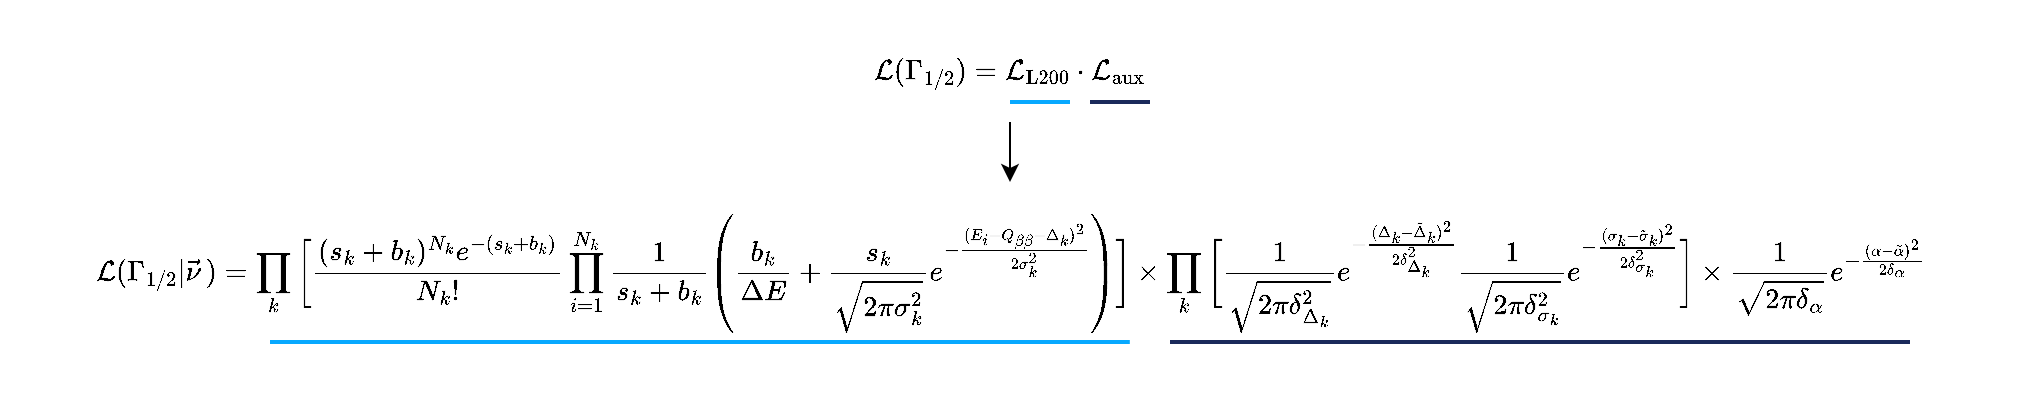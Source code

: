 <mxfile version="26.0.10" pages="2">
  <diagram name="Page-1" id="N17phzSXL9w7y8zX3gDE">
    <mxGraphModel dx="2214" dy="766" grid="1" gridSize="10" guides="1" tooltips="1" connect="1" arrows="1" fold="1" page="1" pageScale="1" pageWidth="850" pageHeight="1100" math="1" shadow="0">
      <root>
        <mxCell id="0" />
        <mxCell id="1" parent="0" />
        <mxCell id="dGh9uOD7rtoKU6u2wli6-2" value="$$\mathcal{L}(\Gamma_{1/2}) = \mathcal{L}_{\textrm{L200}} \cdot \mathcal{L}_{\textrm{aux}}$$" style="text;whiteSpace=wrap;align=center;verticalAlign=middle;" parent="1" vertex="1">
          <mxGeometry x="-80" y="40" width="160" height="50" as="geometry" />
        </mxCell>
        <mxCell id="dGh9uOD7rtoKU6u2wli6-6" value="" style="endArrow=none;html=1;rounded=0;fontColor=#07A9FF;strokeColor=#07A9FF;strokeWidth=2;" parent="1" edge="1">
          <mxGeometry width="50" height="50" relative="1" as="geometry">
            <mxPoint y="80" as="sourcePoint" />
            <mxPoint x="30" y="80" as="targetPoint" />
          </mxGeometry>
        </mxCell>
        <mxCell id="dGh9uOD7rtoKU6u2wli6-7" value="" style="endArrow=none;html=1;rounded=0;fontColor=#07A9FF;strokeColor=#1A2A5B;strokeWidth=2;" parent="1" edge="1">
          <mxGeometry width="50" height="50" relative="1" as="geometry">
            <mxPoint x="40" y="80" as="sourcePoint" />
            <mxPoint x="70" y="80" as="targetPoint" />
          </mxGeometry>
        </mxCell>
        <mxCell id="dGh9uOD7rtoKU6u2wli6-10" value="" style="endArrow=classic;html=1;rounded=0;exitX=0.5;exitY=1;exitDx=0;exitDy=0;entryX=0.5;entryY=0;entryDx=0;entryDy=0;" parent="1" source="dGh9uOD7rtoKU6u2wli6-2" target="dGh9uOD7rtoKU6u2wli6-1" edge="1">
          <mxGeometry width="50" height="50" relative="1" as="geometry">
            <mxPoint y="100" as="sourcePoint" />
            <mxPoint x="110" y="100" as="targetPoint" />
          </mxGeometry>
        </mxCell>
        <mxCell id="dGh9uOD7rtoKU6u2wli6-12" value="" style="group" parent="1" vertex="1" connectable="0">
          <mxGeometry x="-505" y="120" width="1010" height="90" as="geometry" />
        </mxCell>
        <mxCell id="dGh9uOD7rtoKU6u2wli6-1" value="$$\mathcal{L}(\Gamma_{1/2} | \vec{\nu}\,) = \prod_k \bigg[ \frac{(s_k + b_k)^{N_k} e^{-(s_k + b_k)}}{N_k!} \prod_{i=1}^{N_k} \frac{1}{s_k + b_k} \left( \frac{b_k}{\Delta E} + \frac{s_k}{\sqrt{2 \pi \sigma_k^2}} e^{-\frac{(E_i - Q_{\beta\beta} - \Delta_k)^2}{2 \sigma_k^2}} \right) \bigg] &#xa;&#xa;\times \prod_k \bigg[ \frac{1}{\sqrt{2 \pi \delta_{\Delta_k}^2}} e^{-\frac{(\Delta_k - \tilde{\Delta}_k)^2}{2 \delta_{\Delta_k}^2}}   &#xa; \frac{1}{\sqrt{2 \pi \delta_{\sigma_k}^2}} e^{-\frac{(\sigma_k - &#xa;\tilde{\sigma}_k)^2}{2 \delta_{\sigma_k}^2}} \bigg] \times \frac{1}{\sqrt{2 &#xa;\pi \delta_{\alpha} }} e^{-\frac{(\alpha - \tilde{\alpha})^2}{2 &#xa;\delta_{\alpha}}}&#xa;   $$" style="text;whiteSpace=wrap;align=center;verticalAlign=middle;" parent="dGh9uOD7rtoKU6u2wli6-12" vertex="1">
          <mxGeometry width="1010" height="90" as="geometry" />
        </mxCell>
        <mxCell id="dGh9uOD7rtoKU6u2wli6-4" value="" style="endArrow=none;html=1;rounded=0;entryX=0.607;entryY=0.786;entryDx=0;entryDy=0;entryPerimeter=0;fontColor=#07A9FF;strokeColor=#07A9FF;strokeWidth=2;" parent="dGh9uOD7rtoKU6u2wli6-12" edge="1">
          <mxGeometry width="50" height="50" relative="1" as="geometry">
            <mxPoint x="135" y="80" as="sourcePoint" />
            <mxPoint x="564.92" y="80.04" as="targetPoint" />
          </mxGeometry>
        </mxCell>
        <mxCell id="dGh9uOD7rtoKU6u2wli6-8" value="" style="endArrow=none;html=1;rounded=0;fontColor=#07A9FF;strokeColor=#1A2A5B;strokeWidth=2;" parent="dGh9uOD7rtoKU6u2wli6-12" edge="1">
          <mxGeometry width="50" height="50" relative="1" as="geometry">
            <mxPoint x="585" y="80" as="sourcePoint" />
            <mxPoint x="955" y="80" as="targetPoint" />
          </mxGeometry>
        </mxCell>
      </root>
    </mxGraphModel>
  </diagram>
  <diagram id="8zzVZDwSDZGgTKh15WBY" name="Page-2">
    <mxGraphModel dx="2036" dy="666" grid="1" gridSize="10" guides="1" tooltips="1" connect="1" arrows="1" fold="1" page="1" pageScale="1" pageWidth="850" pageHeight="1100" math="1" shadow="0">
      <root>
        <mxCell id="0" />
        <mxCell id="1" parent="0" />
        <mxCell id="LvJkU9q-zEDQBaRfy26J-15" value="" style="rounded=0;whiteSpace=wrap;html=1;fillColor=none;dashed=1;dashPattern=8 8;strokeColor=#07A9FF;" vertex="1" parent="1">
          <mxGeometry x="-140" y="40" width="800" height="340" as="geometry" />
        </mxCell>
        <mxCell id="vn_P0LbeZkL3piJtxGpa-1" value="" style="rounded=0;whiteSpace=wrap;html=1;fillColor=none;dashed=1;dashPattern=8 8;strokeColor=#07A9FF;" vertex="1" parent="1">
          <mxGeometry x="60" y="80" width="580" height="180" as="geometry" />
        </mxCell>
        <mxCell id="vn_P0LbeZkL3piJtxGpa-2" style="edgeStyle=orthogonalEdgeStyle;rounded=0;orthogonalLoop=1;jettySize=auto;html=1;exitX=1;exitY=0.5;exitDx=0;exitDy=0;entryX=0;entryY=0.5;entryDx=0;entryDy=0;" edge="1" parent="1" source="vn_P0LbeZkL3piJtxGpa-4" target="vn_P0LbeZkL3piJtxGpa-6">
          <mxGeometry relative="1" as="geometry" />
        </mxCell>
        <mxCell id="vn_P0LbeZkL3piJtxGpa-3" style="edgeStyle=orthogonalEdgeStyle;rounded=0;orthogonalLoop=1;jettySize=auto;html=1;exitX=1;exitY=0.5;exitDx=0;exitDy=0;entryX=0;entryY=0.5;entryDx=0;entryDy=0;" edge="1" parent="1" source="vn_P0LbeZkL3piJtxGpa-4" target="vn_P0LbeZkL3piJtxGpa-9">
          <mxGeometry relative="1" as="geometry" />
        </mxCell>
        <mxCell id="vn_P0LbeZkL3piJtxGpa-4" value="&lt;div&gt;truth&lt;b&gt;&lt;br&gt;&lt;/b&gt;&lt;/div&gt;&lt;div&gt;\(\Gamma_t,&amp;nbsp; \vec{\nu}_t\)&lt;br&gt;&lt;/div&gt;" style="rounded=1;whiteSpace=wrap;html=1;fillColor=default;" vertex="1" parent="1">
          <mxGeometry x="-600" y="142.5" width="120" height="60" as="geometry" />
        </mxCell>
        <mxCell id="LvJkU9q-zEDQBaRfy26J-6" style="edgeStyle=orthogonalEdgeStyle;rounded=0;orthogonalLoop=1;jettySize=auto;html=1;exitX=1;exitY=0.5;exitDx=0;exitDy=0;entryX=0;entryY=0.75;entryDx=0;entryDy=0;" edge="1" parent="1" source="vn_P0LbeZkL3piJtxGpa-6" target="vn_P0LbeZkL3piJtxGpa-20">
          <mxGeometry relative="1" as="geometry">
            <mxPoint x="-290" y="210.333" as="targetPoint" />
          </mxGeometry>
        </mxCell>
        <mxCell id="vn_P0LbeZkL3piJtxGpa-6" value="&lt;div&gt;L200 data&lt;/div&gt;&lt;div&gt;\(\textrm{data} | \Gamma_t\)&lt;/div&gt;" style="rounded=1;whiteSpace=wrap;html=1;" vertex="1" parent="1">
          <mxGeometry x="-440" y="180" width="120" height="60" as="geometry" />
        </mxCell>
        <mxCell id="LvJkU9q-zEDQBaRfy26J-5" style="edgeStyle=orthogonalEdgeStyle;rounded=0;orthogonalLoop=1;jettySize=auto;html=1;exitX=1;exitY=0.75;exitDx=0;exitDy=0;entryX=0;entryY=0.25;entryDx=0;entryDy=0;" edge="1" parent="1" source="vn_P0LbeZkL3piJtxGpa-9" target="vn_P0LbeZkL3piJtxGpa-20">
          <mxGeometry relative="1" as="geometry" />
        </mxCell>
        <mxCell id="LvJkU9q-zEDQBaRfy26J-8" style="edgeStyle=orthogonalEdgeStyle;rounded=0;orthogonalLoop=1;jettySize=auto;html=1;exitX=1;exitY=0.5;exitDx=0;exitDy=0;" edge="1" parent="1" source="vn_P0LbeZkL3piJtxGpa-9" target="vn_P0LbeZkL3piJtxGpa-15">
          <mxGeometry relative="1" as="geometry" />
        </mxCell>
        <mxCell id="vn_P0LbeZkL3piJtxGpa-9" value="&lt;div&gt;auxiliary measurements&lt;/div&gt;&lt;div&gt;\(\textrm{aux} | \vec{\nu}_t \to \vec{\tilde{\nu}} \pm \vec{\delta_\nu}\)&lt;/div&gt;" style="rounded=1;whiteSpace=wrap;html=1;" vertex="1" parent="1">
          <mxGeometry x="-440" y="100" width="120" height="60" as="geometry" />
        </mxCell>
        <mxCell id="vn_P0LbeZkL3piJtxGpa-10" style="edgeStyle=orthogonalEdgeStyle;rounded=0;orthogonalLoop=1;jettySize=auto;html=1;exitX=1;exitY=0.5;exitDx=0;exitDy=0;entryX=0;entryY=0.5;entryDx=0;entryDy=0;" edge="1" parent="1" source="vn_P0LbeZkL3piJtxGpa-11" target="vn_P0LbeZkL3piJtxGpa-13">
          <mxGeometry relative="1" as="geometry">
            <Array as="points">
              <mxPoint x="50" y="170" />
              <mxPoint x="50" y="210" />
            </Array>
          </mxGeometry>
        </mxCell>
        <mxCell id="vn_P0LbeZkL3piJtxGpa-11" value="&lt;div&gt;profile \(\vec{\nu}\) at particular \(\Gamma^{\star}\)\(\mathcal{L}(\Gamma^{\star}, \hat{\hat{\vec{\nu}}}(\Gamma^{\star}) | \textrm{data},&amp;nbsp;\vec{\tilde{\nu}})\)&lt;/div&gt;" style="rounded=1;whiteSpace=wrap;html=1;" vertex="1" parent="1">
          <mxGeometry x="-120" y="140" width="160" height="60" as="geometry" />
        </mxCell>
        <mxCell id="LvJkU9q-zEDQBaRfy26J-12" style="edgeStyle=orthogonalEdgeStyle;rounded=0;orthogonalLoop=1;jettySize=auto;html=1;exitX=1;exitY=0.5;exitDx=0;exitDy=0;entryX=0;entryY=0.75;entryDx=0;entryDy=0;" edge="1" parent="1" source="vn_P0LbeZkL3piJtxGpa-13" target="LvJkU9q-zEDQBaRfy26J-9">
          <mxGeometry relative="1" as="geometry" />
        </mxCell>
        <mxCell id="vn_P0LbeZkL3piJtxGpa-13" value="&lt;div&gt;generate toy data&lt;/div&gt;&lt;div&gt;&amp;nbsp;\( \textrm{data}^{\prime} | \Gamma^{\star},&amp;nbsp; \hat{\hat{\vec{\nu}}}\)&lt;/div&gt;" style="rounded=1;whiteSpace=wrap;html=1;" vertex="1" parent="1">
          <mxGeometry x="80" y="180" width="120" height="60" as="geometry" />
        </mxCell>
        <mxCell id="LvJkU9q-zEDQBaRfy26J-10" style="edgeStyle=orthogonalEdgeStyle;rounded=0;orthogonalLoop=1;jettySize=auto;html=1;exitX=1;exitY=0.5;exitDx=0;exitDy=0;entryX=0;entryY=0.25;entryDx=0;entryDy=0;" edge="1" parent="1" source="vn_P0LbeZkL3piJtxGpa-15" target="LvJkU9q-zEDQBaRfy26J-9">
          <mxGeometry relative="1" as="geometry" />
        </mxCell>
        <mxCell id="vn_P0LbeZkL3piJtxGpa-15" value="&lt;div&gt;vary auxiliary measurements&lt;/div&gt;&lt;div&gt;\(&amp;nbsp;\vec{\tilde{\nu}} \pm \vec{\delta_\nu} \to \vec{\tilde{\nu}}^{\prime} \pm \vec{\delta_\nu} \)&lt;/div&gt;" style="rounded=1;whiteSpace=wrap;html=1;" vertex="1" parent="1">
          <mxGeometry x="80" y="100" width="120" height="60" as="geometry" />
        </mxCell>
        <mxCell id="vn_P0LbeZkL3piJtxGpa-16" style="edgeStyle=orthogonalEdgeStyle;rounded=0;orthogonalLoop=1;jettySize=auto;html=1;exitX=0.5;exitY=1;exitDx=0;exitDy=0;entryX=0.5;entryY=0;entryDx=0;entryDy=0;" edge="1" parent="1" source="vn_P0LbeZkL3piJtxGpa-17" target="vn_P0LbeZkL3piJtxGpa-26">
          <mxGeometry relative="1" as="geometry">
            <mxPoint x="319.667" y="300" as="targetPoint" />
          </mxGeometry>
        </mxCell>
        <mxCell id="vn_P0LbeZkL3piJtxGpa-17" value="&lt;div&gt;evaluate toy test statistic&lt;/div&gt;&lt;div&gt;&amp;nbsp;\(\tilde{t}_{\Gamma^{\star}}^{\prime} = -2 \ln{ \dfrac{\mathcal{L}(\Gamma^{\star} , \hat{\hat{\vec{\nu}}}(\Gamma^{\star}) | \textrm{data}^{\prime},&amp;nbsp;\vec{\tilde{\nu}}^{\prime})}{\mathcal{L}(\hat{\Gamma} , \hat{\vec{\nu}}| \textrm{data}^{\prime},\vec{\tilde{\nu}}^{\prime})}} \)&lt;/div&gt;" style="rounded=1;whiteSpace=wrap;html=1;" vertex="1" parent="1">
          <mxGeometry x="400" y="130" width="220" height="80" as="geometry" />
        </mxCell>
        <mxCell id="LvJkU9q-zEDQBaRfy26J-4" style="edgeStyle=orthogonalEdgeStyle;rounded=0;orthogonalLoop=1;jettySize=auto;html=1;exitX=1;exitY=0.5;exitDx=0;exitDy=0;entryX=0;entryY=0.5;entryDx=0;entryDy=0;" edge="1" parent="1" source="vn_P0LbeZkL3piJtxGpa-20" target="vn_P0LbeZkL3piJtxGpa-11">
          <mxGeometry relative="1" as="geometry" />
        </mxCell>
        <mxCell id="LvJkU9q-zEDQBaRfy26J-7" style="edgeStyle=orthogonalEdgeStyle;rounded=0;orthogonalLoop=1;jettySize=auto;html=1;exitX=0.5;exitY=1;exitDx=0;exitDy=0;entryX=0;entryY=0.5;entryDx=0;entryDy=0;" edge="1" parent="1" source="vn_P0LbeZkL3piJtxGpa-20" target="vn_P0LbeZkL3piJtxGpa-22">
          <mxGeometry relative="1" as="geometry" />
        </mxCell>
        <mxCell id="vn_P0LbeZkL3piJtxGpa-20" value="&lt;div&gt;define data likelihood&lt;/div&gt;&lt;div&gt;\(\mathcal{L}(\Gamma, \vec{\nu}&amp;nbsp;| \textrm{data},&amp;nbsp;\vec{\tilde{\nu}} ) \)&lt;br&gt;&lt;/div&gt;" style="rounded=1;whiteSpace=wrap;html=1;" vertex="1" parent="1">
          <mxGeometry x="-280" y="140" width="120" height="60" as="geometry" />
        </mxCell>
        <mxCell id="vn_P0LbeZkL3piJtxGpa-21" style="edgeStyle=orthogonalEdgeStyle;rounded=0;orthogonalLoop=1;jettySize=auto;html=1;exitX=1;exitY=0.5;exitDx=0;exitDy=0;entryX=0;entryY=0.5;entryDx=0;entryDy=0;" edge="1" parent="1" source="vn_P0LbeZkL3piJtxGpa-22" target="vn_P0LbeZkL3piJtxGpa-28">
          <mxGeometry relative="1" as="geometry" />
        </mxCell>
        <mxCell id="vn_P0LbeZkL3piJtxGpa-22" value="&lt;div&gt;evaluate data test statistic&lt;/div&gt;&lt;div&gt;&amp;nbsp;\(\tilde{t}_{\Gamma^{\star}} = -2 \ln{ \dfrac{\mathcal{L}(\Gamma^{\star} , \hat{\hat{\vec{\nu}}}(\Gamma^{\star})| \textrm{data}, \vec{\tilde{\nu}})}{\mathcal{L}(\hat{\Gamma} , \hat{\vec{\nu}} | \textrm{data},&amp;nbsp;\vec{\tilde{\nu}})}} \)&lt;/div&gt;" style="rounded=1;whiteSpace=wrap;html=1;" vertex="1" parent="1">
          <mxGeometry x="-120" y="278.75" width="220" height="80" as="geometry" />
        </mxCell>
        <mxCell id="vn_P0LbeZkL3piJtxGpa-23" style="edgeStyle=none;rounded=0;orthogonalLoop=1;jettySize=auto;html=1;exitX=0.5;exitY=1;exitDx=0;exitDy=0;entryX=0.5;entryY=0;entryDx=0;entryDy=0;jumpStyle=gap;" edge="1" parent="1" source="vn_P0LbeZkL3piJtxGpa-11" target="vn_P0LbeZkL3piJtxGpa-22">
          <mxGeometry relative="1" as="geometry" />
        </mxCell>
        <mxCell id="vn_P0LbeZkL3piJtxGpa-24" value="repeat many times " style="text;html=1;align=center;verticalAlign=middle;resizable=0;points=[];autosize=1;strokeColor=none;fillColor=none;fontColor=#07A9FF;fontStyle=0;fontSize=18;" vertex="1" parent="1">
          <mxGeometry x="470" y="80" width="170" height="40" as="geometry" />
        </mxCell>
        <mxCell id="vn_P0LbeZkL3piJtxGpa-25" style="edgeStyle=orthogonalEdgeStyle;rounded=0;orthogonalLoop=1;jettySize=auto;html=1;exitX=0;exitY=0.5;exitDx=0;exitDy=0;entryX=1;entryY=0.5;entryDx=0;entryDy=0;" edge="1" parent="1" source="vn_P0LbeZkL3piJtxGpa-26" target="vn_P0LbeZkL3piJtxGpa-28">
          <mxGeometry relative="1" as="geometry" />
        </mxCell>
        <mxCell id="vn_P0LbeZkL3piJtxGpa-26" value="build distribution of test statistics \( p(\tilde{t}_{\Gamma^{\star}}^{\prime} | \Gamma^{\star})\)" style="rounded=1;whiteSpace=wrap;html=1;" vertex="1" parent="1">
          <mxGeometry x="450" y="288.75" width="120" height="60" as="geometry" />
        </mxCell>
        <mxCell id="vn_P0LbeZkL3piJtxGpa-27" style="edgeStyle=orthogonalEdgeStyle;rounded=0;orthogonalLoop=1;jettySize=auto;html=1;exitX=0.5;exitY=1;exitDx=0;exitDy=0;entryX=0.5;entryY=0;entryDx=0;entryDy=0;" edge="1" parent="1" source="vn_P0LbeZkL3piJtxGpa-28" target="vn_P0LbeZkL3piJtxGpa-29">
          <mxGeometry relative="1" as="geometry">
            <mxPoint x="149.69" y="370" as="targetPoint" />
          </mxGeometry>
        </mxCell>
        <mxCell id="vn_P0LbeZkL3piJtxGpa-28" value="evaluate data \(p\)-value for rejection of \(\Gamma^{\star}\) hypothesis" style="rounded=1;whiteSpace=wrap;html=1;" vertex="1" parent="1">
          <mxGeometry x="200" y="288.75" width="120" height="60" as="geometry" />
        </mxCell>
        <mxCell id="vn_P0LbeZkL3piJtxGpa-29" value="exclude all \(\Gamma^{\star}\)&amp;nbsp; rejected at \(\geq\)90% C.L." style="rounded=1;whiteSpace=wrap;html=1;" vertex="1" parent="1">
          <mxGeometry x="200" y="410" width="120" height="60" as="geometry" />
        </mxCell>
        <mxCell id="LvJkU9q-zEDQBaRfy26J-13" style="edgeStyle=orthogonalEdgeStyle;rounded=0;orthogonalLoop=1;jettySize=auto;html=1;exitX=1;exitY=0.5;exitDx=0;exitDy=0;entryX=0;entryY=0.5;entryDx=0;entryDy=0;" edge="1" parent="1" source="LvJkU9q-zEDQBaRfy26J-9" target="vn_P0LbeZkL3piJtxGpa-17">
          <mxGeometry relative="1" as="geometry" />
        </mxCell>
        <mxCell id="LvJkU9q-zEDQBaRfy26J-9" value="&lt;div&gt;define toy likelihood&lt;/div&gt;&lt;div&gt;\(\mathcal{L}(\Gamma, \vec{\nu}&amp;nbsp;| \textrm{data}^{\prime},&amp;nbsp;\vec{\tilde{\nu}}^{\prime} ) \)&lt;br&gt;&lt;/div&gt;" style="rounded=1;whiteSpace=wrap;html=1;" vertex="1" parent="1">
          <mxGeometry x="240" y="140" width="120" height="60" as="geometry" />
        </mxCell>
        <mxCell id="LvJkU9q-zEDQBaRfy26J-16" value="repeat for all \( \Gamma^{\star}\) " style="text;html=1;align=center;verticalAlign=middle;resizable=0;points=[];autosize=1;strokeColor=none;fillColor=none;fontColor=#07A9FF;fontStyle=0;fontSize=18;" vertex="1" parent="1">
          <mxGeometry x="440" y="40" width="280" height="40" as="geometry" />
        </mxCell>
        <mxCell id="LvJkU9q-zEDQBaRfy26J-17" value="" style="rounded=0;whiteSpace=wrap;html=1;fillColor=none;dashed=1;dashPattern=8 8;strokeColor=#07A9FF;" vertex="1" parent="1">
          <mxGeometry x="-760" y="800" width="810" height="340" as="geometry" />
        </mxCell>
        <mxCell id="LvJkU9q-zEDQBaRfy26J-18" value="" style="rounded=0;whiteSpace=wrap;html=1;fillColor=none;dashed=1;dashPattern=8 8;strokeColor=#07A9FF;" vertex="1" parent="1">
          <mxGeometry x="-560" y="840" width="590" height="180" as="geometry" />
        </mxCell>
        <mxCell id="LvJkU9q-zEDQBaRfy26J-52" style="edgeStyle=orthogonalEdgeStyle;rounded=0;orthogonalLoop=1;jettySize=auto;html=1;exitX=0.5;exitY=1;exitDx=0;exitDy=0;entryX=0.5;entryY=0;entryDx=0;entryDy=0;" edge="1" parent="1" source="LvJkU9q-zEDQBaRfy26J-21">
          <mxGeometry relative="1" as="geometry">
            <mxPoint x="-240.0" y="620" as="targetPoint" />
          </mxGeometry>
        </mxCell>
        <mxCell id="LvJkU9q-zEDQBaRfy26J-53" style="edgeStyle=orthogonalEdgeStyle;rounded=0;orthogonalLoop=1;jettySize=auto;html=1;exitX=0.5;exitY=1;exitDx=0;exitDy=0;entryX=0.5;entryY=0;entryDx=0;entryDy=0;" edge="1" parent="1" source="LvJkU9q-zEDQBaRfy26J-21" target="LvJkU9q-zEDQBaRfy26J-26">
          <mxGeometry relative="1" as="geometry" />
        </mxCell>
        <mxCell id="LvJkU9q-zEDQBaRfy26J-21" value="&lt;div&gt;truth&lt;b&gt;&lt;br&gt;&lt;/b&gt;&lt;/div&gt;&lt;div&gt;\(\Gamma_t,&amp;nbsp; \vec{\nu}_t\)&lt;br&gt;&lt;/div&gt;" style="rounded=1;whiteSpace=wrap;html=1;fillColor=default;" vertex="1" parent="1">
          <mxGeometry x="-380" y="520" width="120" height="60" as="geometry" />
        </mxCell>
        <mxCell id="LvJkU9q-zEDQBaRfy26J-56" style="edgeStyle=orthogonalEdgeStyle;rounded=0;orthogonalLoop=1;jettySize=auto;html=1;exitX=0.5;exitY=1;exitDx=0;exitDy=0;entryX=0.75;entryY=0;entryDx=0;entryDy=0;" edge="1" parent="1" source="LvJkU9q-zEDQBaRfy26J-23" target="LvJkU9q-zEDQBaRfy26J-37">
          <mxGeometry relative="1" as="geometry" />
        </mxCell>
        <mxCell id="LvJkU9q-zEDQBaRfy26J-23" value="&lt;div&gt;L200 data&lt;/div&gt;&lt;div&gt;\(\textrm{data} | \Gamma_t\)&lt;/div&gt;" style="rounded=1;whiteSpace=wrap;html=1;" vertex="1" parent="1">
          <mxGeometry x="-300" y="620" width="120" height="60" as="geometry" />
        </mxCell>
        <mxCell id="LvJkU9q-zEDQBaRfy26J-54" style="edgeStyle=orthogonalEdgeStyle;rounded=0;orthogonalLoop=1;jettySize=auto;html=1;exitX=0.5;exitY=1;exitDx=0;exitDy=0;entryX=0.25;entryY=0;entryDx=0;entryDy=0;" edge="1" parent="1" source="LvJkU9q-zEDQBaRfy26J-26" target="LvJkU9q-zEDQBaRfy26J-37">
          <mxGeometry relative="1" as="geometry" />
        </mxCell>
        <mxCell id="LvJkU9q-zEDQBaRfy26J-26" value="&lt;div&gt;auxiliary measurements&lt;/div&gt;&lt;div&gt;\(\textrm{aux} | \vec{\nu}_t \to \vec{\tilde{\nu}} \pm \vec{\delta_\nu}\)&lt;/div&gt;" style="rounded=1;whiteSpace=wrap;html=1;" vertex="1" parent="1">
          <mxGeometry x="-460" y="620" width="120" height="60" as="geometry" />
        </mxCell>
        <mxCell id="LvJkU9q-zEDQBaRfy26J-60" style="edgeStyle=orthogonalEdgeStyle;rounded=0;orthogonalLoop=1;jettySize=auto;html=1;exitX=1;exitY=0.5;exitDx=0;exitDy=0;entryX=0;entryY=0.5;entryDx=0;entryDy=0;" edge="1" parent="1" source="LvJkU9q-zEDQBaRfy26J-28" target="LvJkU9q-zEDQBaRfy26J-30">
          <mxGeometry relative="1" as="geometry" />
        </mxCell>
        <mxCell id="LvJkU9q-zEDQBaRfy26J-28" value="&lt;div&gt;profile \(\vec{\nu}\) at particular \(\Gamma^{\star}\)\(\mathcal{L}(\Gamma^{\star}, \hat{\hat{\vec{\nu}}}(\Gamma^{\star}) | \textrm{data},&amp;nbsp;\vec{\tilde{\nu}})\)&lt;/div&gt;" style="rounded=1;whiteSpace=wrap;html=1;" vertex="1" parent="1">
          <mxGeometry x="-720" y="940" width="140" height="60" as="geometry" />
        </mxCell>
        <mxCell id="LvJkU9q-zEDQBaRfy26J-29" style="edgeStyle=orthogonalEdgeStyle;rounded=0;orthogonalLoop=1;jettySize=auto;html=1;exitX=1;exitY=0.5;exitDx=0;exitDy=0;entryX=0;entryY=0.75;entryDx=0;entryDy=0;" edge="1" parent="1" source="LvJkU9q-zEDQBaRfy26J-30" target="LvJkU9q-zEDQBaRfy26J-48">
          <mxGeometry relative="1" as="geometry" />
        </mxCell>
        <mxCell id="LvJkU9q-zEDQBaRfy26J-30" value="&lt;div&gt;generate toy data&lt;/div&gt;&lt;div&gt;&amp;nbsp;\( \textrm{data}^{\prime} | \Gamma^{\star},&amp;nbsp; \hat{\hat{\vec{\nu}}}\)&lt;/div&gt;" style="rounded=1;whiteSpace=wrap;html=1;" vertex="1" parent="1">
          <mxGeometry x="-540" y="940" width="120" height="60" as="geometry" />
        </mxCell>
        <mxCell id="LvJkU9q-zEDQBaRfy26J-31" style="edgeStyle=orthogonalEdgeStyle;rounded=0;orthogonalLoop=1;jettySize=auto;html=1;exitX=1;exitY=0.5;exitDx=0;exitDy=0;entryX=0;entryY=0.25;entryDx=0;entryDy=0;" edge="1" parent="1" source="LvJkU9q-zEDQBaRfy26J-32" target="LvJkU9q-zEDQBaRfy26J-48">
          <mxGeometry relative="1" as="geometry" />
        </mxCell>
        <mxCell id="LvJkU9q-zEDQBaRfy26J-32" value="&lt;div&gt;vary auxiliary measurements&lt;/div&gt;&lt;div&gt;\(&amp;nbsp;\vec{\tilde{\nu}} \pm \vec{\delta_\nu} \to \vec{\tilde{\nu}}^{\prime} \pm \vec{\delta_\nu} \)&lt;/div&gt;" style="rounded=1;whiteSpace=wrap;html=1;" vertex="1" parent="1">
          <mxGeometry x="-540" y="860" width="120" height="60" as="geometry" />
        </mxCell>
        <mxCell id="LvJkU9q-zEDQBaRfy26J-33" style="edgeStyle=orthogonalEdgeStyle;rounded=0;orthogonalLoop=1;jettySize=auto;html=1;exitX=0.5;exitY=1;exitDx=0;exitDy=0;entryX=0.5;entryY=0;entryDx=0;entryDy=0;" edge="1" parent="1" source="LvJkU9q-zEDQBaRfy26J-34" target="LvJkU9q-zEDQBaRfy26J-43">
          <mxGeometry relative="1" as="geometry">
            <mxPoint x="-260.333" y="1060" as="targetPoint" />
          </mxGeometry>
        </mxCell>
        <mxCell id="LvJkU9q-zEDQBaRfy26J-34" value="&lt;div&gt;evaluate toy test statistic&lt;/div&gt;&lt;div&gt;&amp;nbsp;\(\tilde{t}_{\Gamma^{\star}}^{\prime} = -2 \ln{ \dfrac{\mathcal{L}(\Gamma^{\star} , \hat{\hat{\vec{\nu}}}(\Gamma^{\star}) | \textrm{data}^{\prime},&amp;nbsp;\vec{\tilde{\nu}}^{\prime})}{\mathcal{L}(\hat{\Gamma} , \hat{\vec{\nu}}| \textrm{data}^{\prime},\vec{\tilde{\nu}}^{\prime})}} \)&lt;/div&gt;" style="rounded=1;whiteSpace=wrap;html=1;" vertex="1" parent="1">
          <mxGeometry x="-220" y="890" width="220" height="80" as="geometry" />
        </mxCell>
        <mxCell id="LvJkU9q-zEDQBaRfy26J-61" style="edgeStyle=orthogonalEdgeStyle;rounded=0;orthogonalLoop=1;jettySize=auto;html=1;exitX=0.5;exitY=1;exitDx=0;exitDy=0;entryX=0.5;entryY=0;entryDx=0;entryDy=0;jumpStyle=gap;" edge="1" parent="1" source="LvJkU9q-zEDQBaRfy26J-37" target="LvJkU9q-zEDQBaRfy26J-28">
          <mxGeometry relative="1" as="geometry">
            <Array as="points">
              <mxPoint x="-320" y="820" />
              <mxPoint x="-650" y="820" />
            </Array>
          </mxGeometry>
        </mxCell>
        <mxCell id="LvJkU9q-zEDQBaRfy26J-62" style="edgeStyle=orthogonalEdgeStyle;rounded=0;orthogonalLoop=1;jettySize=auto;html=1;exitX=0.5;exitY=1;exitDx=0;exitDy=0;entryX=0.25;entryY=0;entryDx=0;entryDy=0;" edge="1" parent="1" source="LvJkU9q-zEDQBaRfy26J-37" target="LvJkU9q-zEDQBaRfy26J-39">
          <mxGeometry relative="1" as="geometry">
            <Array as="points">
              <mxPoint x="-320" y="820" />
              <mxPoint x="-740" y="820" />
              <mxPoint x="-740" y="1020" />
              <mxPoint x="-685" y="1020" />
            </Array>
          </mxGeometry>
        </mxCell>
        <mxCell id="LvJkU9q-zEDQBaRfy26J-37" value="&lt;div&gt;define data likelihood&lt;/div&gt;&lt;div&gt;\(\mathcal{L}(\Gamma, \vec{\nu}&amp;nbsp;| \textrm{data},&amp;nbsp;\vec{\tilde{\nu}} ) \)&lt;br&gt;&lt;/div&gt;" style="rounded=1;whiteSpace=wrap;html=1;" vertex="1" parent="1">
          <mxGeometry x="-380" y="720" width="120" height="60" as="geometry" />
        </mxCell>
        <mxCell id="LvJkU9q-zEDQBaRfy26J-38" style="edgeStyle=orthogonalEdgeStyle;rounded=0;orthogonalLoop=1;jettySize=auto;html=1;exitX=1;exitY=0.5;exitDx=0;exitDy=0;entryX=0;entryY=0.5;entryDx=0;entryDy=0;" edge="1" parent="1" source="LvJkU9q-zEDQBaRfy26J-39" target="LvJkU9q-zEDQBaRfy26J-45">
          <mxGeometry relative="1" as="geometry" />
        </mxCell>
        <mxCell id="LvJkU9q-zEDQBaRfy26J-39" value="&lt;div&gt;evaluate data test statistic&lt;/div&gt;&lt;div&gt;&amp;nbsp;\(\tilde{t}_{\Gamma^{\star}} = -2 \ln{ \dfrac{\mathcal{L}(\Gamma^{\star} , \hat{\hat{\vec{\nu}}}(\Gamma^{\star})| \textrm{data}, \vec{\tilde{\nu}})}{\mathcal{L}(\hat{\Gamma} , \hat{\vec{\nu}} | \textrm{data},&amp;nbsp;\vec{\tilde{\nu}})}} \)&lt;/div&gt;" style="rounded=1;whiteSpace=wrap;html=1;" vertex="1" parent="1">
          <mxGeometry x="-740" y="1038.75" width="220" height="80" as="geometry" />
        </mxCell>
        <mxCell id="LvJkU9q-zEDQBaRfy26J-40" style="edgeStyle=orthogonalEdgeStyle;rounded=0;orthogonalLoop=1;jettySize=auto;html=1;exitX=0.5;exitY=1;exitDx=0;exitDy=0;entryX=0.5;entryY=0;entryDx=0;entryDy=0;jumpStyle=gap;" edge="1" parent="1" source="LvJkU9q-zEDQBaRfy26J-28" target="LvJkU9q-zEDQBaRfy26J-39">
          <mxGeometry relative="1" as="geometry" />
        </mxCell>
        <mxCell id="LvJkU9q-zEDQBaRfy26J-41" value="repeat many times " style="text;html=1;align=center;verticalAlign=middle;resizable=0;points=[];autosize=1;strokeColor=none;fillColor=none;fontColor=#07A9FF;fontStyle=0;fontSize=18;" vertex="1" parent="1">
          <mxGeometry x="-140" y="840" width="170" height="40" as="geometry" />
        </mxCell>
        <mxCell id="LvJkU9q-zEDQBaRfy26J-42" style="edgeStyle=orthogonalEdgeStyle;rounded=0;orthogonalLoop=1;jettySize=auto;html=1;exitX=0;exitY=0.5;exitDx=0;exitDy=0;entryX=1;entryY=0.5;entryDx=0;entryDy=0;" edge="1" parent="1" source="LvJkU9q-zEDQBaRfy26J-43" target="LvJkU9q-zEDQBaRfy26J-45">
          <mxGeometry relative="1" as="geometry" />
        </mxCell>
        <mxCell id="LvJkU9q-zEDQBaRfy26J-43" value="build distribution of test statistics \( p(\tilde{t}_{\Gamma^{\star}}^{\prime} | \Gamma^{\star})\)" style="rounded=1;whiteSpace=wrap;html=1;" vertex="1" parent="1">
          <mxGeometry x="-170" y="1048.75" width="120" height="60" as="geometry" />
        </mxCell>
        <mxCell id="LvJkU9q-zEDQBaRfy26J-44" style="edgeStyle=orthogonalEdgeStyle;rounded=0;orthogonalLoop=1;jettySize=auto;html=1;exitX=0.5;exitY=1;exitDx=0;exitDy=0;entryX=0.5;entryY=0;entryDx=0;entryDy=0;" edge="1" parent="1" source="LvJkU9q-zEDQBaRfy26J-45" target="LvJkU9q-zEDQBaRfy26J-46">
          <mxGeometry relative="1" as="geometry">
            <mxPoint x="-430.31" y="1130" as="targetPoint" />
          </mxGeometry>
        </mxCell>
        <mxCell id="LvJkU9q-zEDQBaRfy26J-45" value="evaluate data \(p\)-value for rejection of \(\Gamma^{\star}\) hypothesis" style="rounded=1;whiteSpace=wrap;html=1;" vertex="1" parent="1">
          <mxGeometry x="-380" y="1048.75" width="120" height="60" as="geometry" />
        </mxCell>
        <mxCell id="LvJkU9q-zEDQBaRfy26J-46" value="exclude all \(\Gamma^{\star}\)&amp;nbsp; rejected at \(\geq\)90% C.L." style="rounded=1;whiteSpace=wrap;html=1;" vertex="1" parent="1">
          <mxGeometry x="-380" y="1160" width="120" height="60" as="geometry" />
        </mxCell>
        <mxCell id="LvJkU9q-zEDQBaRfy26J-47" style="edgeStyle=orthogonalEdgeStyle;rounded=0;orthogonalLoop=1;jettySize=auto;html=1;exitX=1;exitY=0.5;exitDx=0;exitDy=0;entryX=0;entryY=0.5;entryDx=0;entryDy=0;" edge="1" parent="1" source="LvJkU9q-zEDQBaRfy26J-48" target="LvJkU9q-zEDQBaRfy26J-34">
          <mxGeometry relative="1" as="geometry" />
        </mxCell>
        <mxCell id="LvJkU9q-zEDQBaRfy26J-48" value="&lt;div&gt;define toy likelihood&lt;/div&gt;&lt;div&gt;\(\mathcal{L}(\Gamma, \vec{\nu}&amp;nbsp;| \textrm{data}^{\prime},&amp;nbsp;\vec{\tilde{\nu}}^{\prime} ) \)&lt;br&gt;&lt;/div&gt;" style="rounded=1;whiteSpace=wrap;html=1;" vertex="1" parent="1">
          <mxGeometry x="-380" y="900" width="120" height="60" as="geometry" />
        </mxCell>
        <mxCell id="LvJkU9q-zEDQBaRfy26J-49" value="repeat for all \( \Gamma^{\star}\) " style="text;html=1;align=center;verticalAlign=middle;resizable=0;points=[];autosize=1;strokeColor=none;fillColor=none;fontColor=#07A9FF;fontStyle=0;fontSize=18;" vertex="1" parent="1">
          <mxGeometry x="-170" y="800" width="280" height="40" as="geometry" />
        </mxCell>
        <mxCell id="LvJkU9q-zEDQBaRfy26J-59" style="edgeStyle=orthogonalEdgeStyle;rounded=0;orthogonalLoop=1;jettySize=auto;html=1;exitX=0.25;exitY=1;exitDx=0;exitDy=0;entryX=0.5;entryY=0;entryDx=0;entryDy=0;jumpStyle=gap;" edge="1" parent="1" source="LvJkU9q-zEDQBaRfy26J-26" target="LvJkU9q-zEDQBaRfy26J-32">
          <mxGeometry relative="1" as="geometry" />
        </mxCell>
      </root>
    </mxGraphModel>
  </diagram>
</mxfile>
